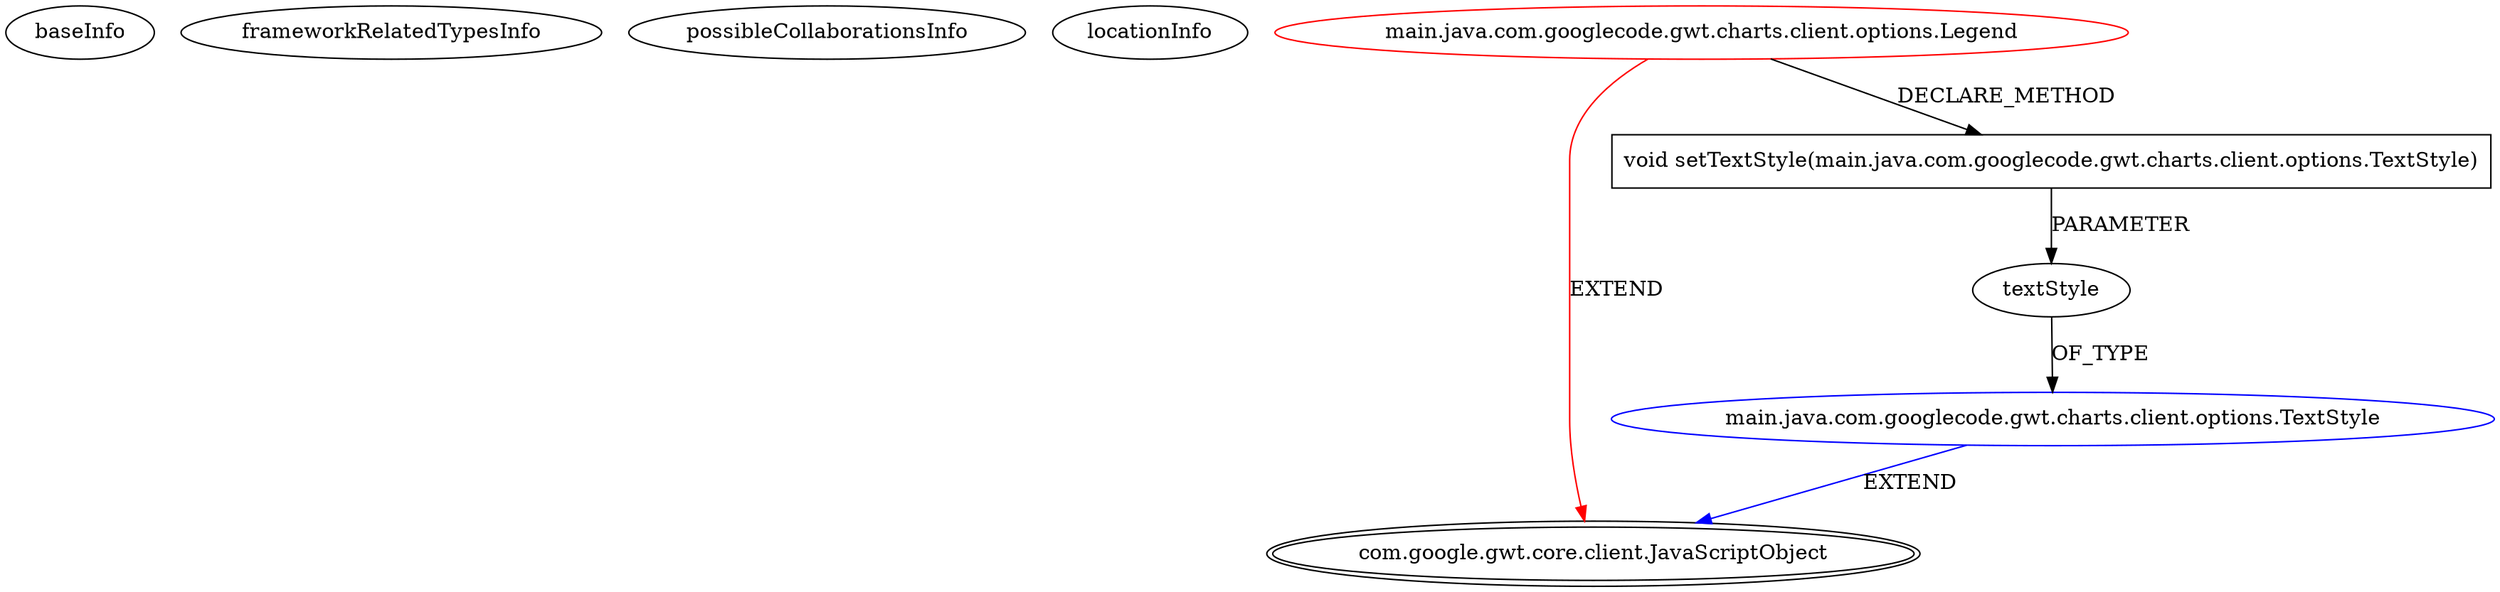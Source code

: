 digraph {
baseInfo[graphId=3271,category="extension_graph",isAnonymous=false,possibleRelation=true]
frameworkRelatedTypesInfo[0="com.google.gwt.core.client.JavaScriptObject"]
possibleCollaborationsInfo[0="3271~CLIENT_METHOD_DECLARATION-PARAMETER_DECLARATION-~com.google.gwt.core.client.JavaScriptObject ~com.google.gwt.core.client.JavaScriptObject ~false~false"]
locationInfo[projectName="jnorthrup-gwt-charts",filePath="/jnorthrup-gwt-charts/gwt-charts-master/gwt-charts/src/main/java/com/googlecode/gwt/charts/client/options/Legend.java",contextSignature="Legend",graphId="3271"]
0[label="main.java.com.googlecode.gwt.charts.client.options.Legend",vertexType="ROOT_CLIENT_CLASS_DECLARATION",isFrameworkType=false,color=red]
1[label="com.google.gwt.core.client.JavaScriptObject",vertexType="FRAMEWORK_CLASS_TYPE",isFrameworkType=true,peripheries=2]
18[label="void setTextStyle(main.java.com.googlecode.gwt.charts.client.options.TextStyle)",vertexType="CLIENT_METHOD_DECLARATION",isFrameworkType=false,shape=box]
19[label="textStyle",vertexType="PARAMETER_DECLARATION",isFrameworkType=false]
20[label="main.java.com.googlecode.gwt.charts.client.options.TextStyle",vertexType="REFERENCE_CLIENT_CLASS_DECLARATION",isFrameworkType=false,color=blue]
0->1[label="EXTEND",color=red]
0->18[label="DECLARE_METHOD"]
20->1[label="EXTEND",color=blue]
19->20[label="OF_TYPE"]
18->19[label="PARAMETER"]
}
